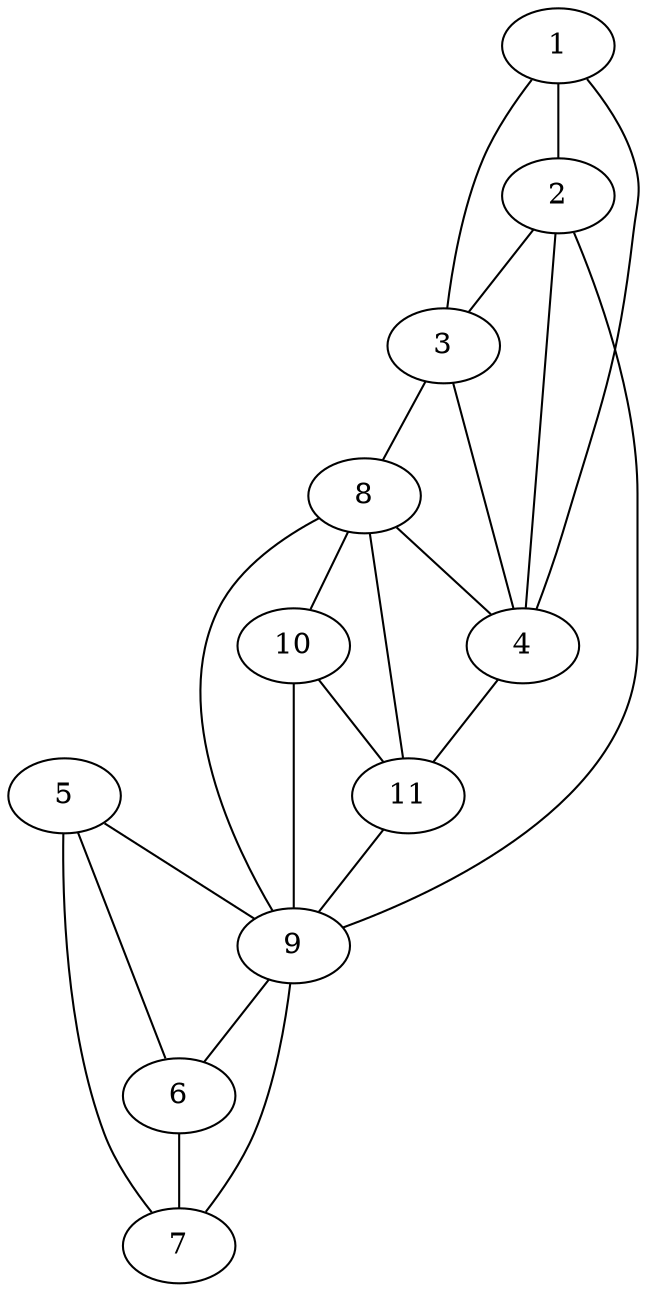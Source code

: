 graph pdb1nmv {
	1	 [aaLength=19,
		sequence=TKEEALELINGYIQKIKSG,
		type=0];
	2	 [aaLength=10,
		sequence=DFESLASQFS,
		type=0];
	1 -- 2	 [distance0="21.80692",
		frequency=1,
		type0=1];
	3	 [aaLength=7,
		sequence=CSSAKAR,
		type=0];
	1 -- 3	 [distance0="35.5237",
		frequency=1,
		type0=2];
	4	 [aaLength=11,
		sequence=QKPFEDASFAL,
		type=0];
	1 -- 4	 [distance0="54.0033",
		frequency=1,
		type0=3];
	2 -- 3	 [distance0="14.85462",
		distance1="1.0",
		frequency=2,
		type0=1,
		type1=4];
	8	 [aaLength=6,
		sequence=DLGAFS,
		type=1];
	3 -- 8	 [distance0="1.0",
		frequency=1,
		type0=4];
	4 -- 2	 [distance0="35.25622",
		frequency=1,
		type0=2];
	4 -- 3	 [distance0="25.87497",
		frequency=1,
		type0=1];
	11	 [aaLength=2,
		sequence=VF,
		type=1];
	4 -- 11	 [distance0="8.0",
		frequency=1,
		type0=4];
	5	 [aaLength=5,
		sequence=WEKRM,
		type=1];
	7	 [aaLength=3,
		sequence=ASQ,
		type=1];
	5 -- 7	 [distance0="20.0",
		frequency=1,
		type0=2];
	6	 [aaLength=5,
		sequence=VYYFN,
		type=1];
	5 -- 6	 [distance0="11.0",
		distance1="6.0",
		frequency=2,
		type0=1,
		type1=4];
	9	 [aaLength=10,
		sequence=RVRCSHLLVK,
		type=1];
	5 -- 9	 [distance0="43.0",
		frequency=1,
		type0=3];
	6 -- 7	 [distance0="9.0",
		distance1="4.0",
		frequency=2,
		type0=1,
		type1=4];
	10	 [aaLength=9,
		sequence=GIHIILRTE,
		type=1];
	8 -- 10	 [distance0="34.0",
		frequency=1,
		type0=2];
	8 -- 4	 [distance0="4.0",
		frequency=1,
		type0=4];
	8 -- 11	 [distance0="29.0",
		frequency=1,
		type0=1];
	8 -- 9	 [distance0="67.0",
		frequency=1,
		type0=3];
	9 -- 2	 [distance0="38.0",
		frequency=1,
		type0=4];
	9 -- 7	 [distance0="23.0",
		frequency=1,
		type0=1];
	9 -- 6	 [distance0="32.0",
		frequency=1,
		type0=2];
	10 -- 11	 [distance0="5.0",
		frequency=1,
		type0=1];
	10 -- 9	 [distance0="101.0",
		frequency=1,
		type0=3];
	11 -- 9	 [distance0="96.0",
		frequency=1,
		type0=3];
}
